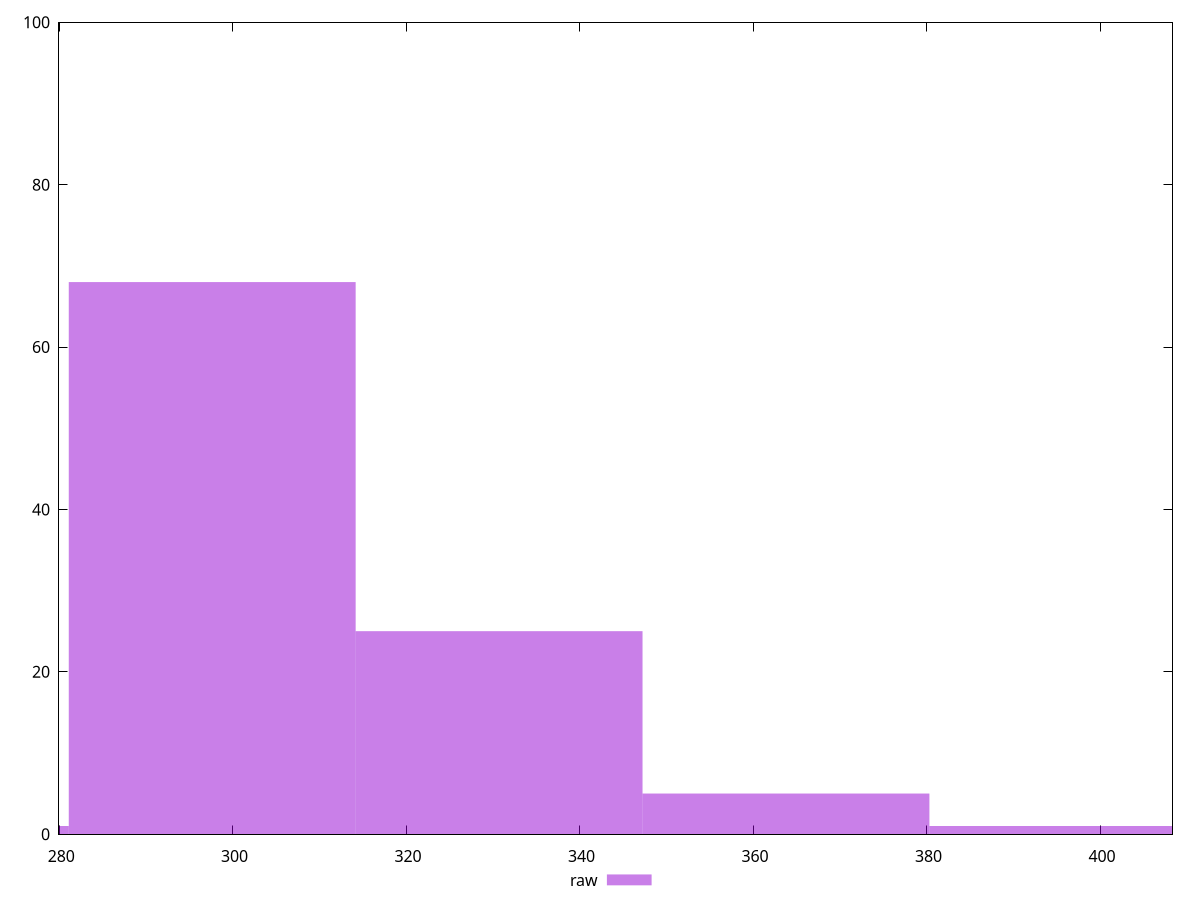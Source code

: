 reset

$raw <<EOF
297.6467757905359 68
264.5749118138097 1
330.7186397672621 25
363.7905037439883 5
396.8623677207146 1
EOF

set key outside below
set boxwidth 33.07186397672621
set xrange [279.98500061035156:408.35]
set yrange [0:100]
set trange [0:100]
set style fill transparent solid 0.5 noborder
set terminal svg size 640, 490 enhanced background rgb 'white'
set output "report/report_00029_2021-02-24T13-36-40.390Z/uses-rel-preconnect/samples/astro/raw/histogram.svg"

plot $raw title "raw" with boxes

reset
